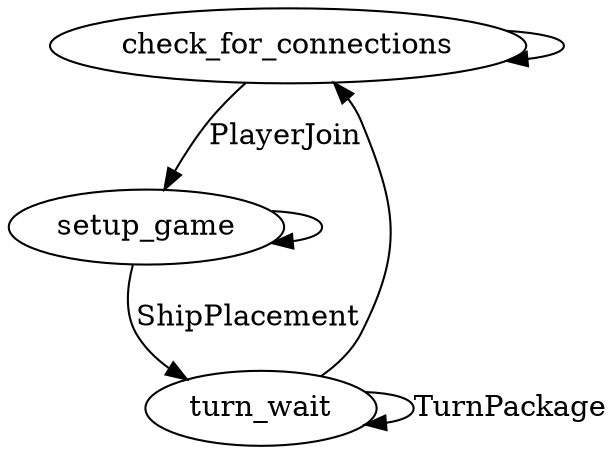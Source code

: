 digraph ServerStatemachine {
    check_for_connections
    setup_game
    turn_wait

    check_for_connections -> check_for_connections
    check_for_connections -> setup_game [label="PlayerJoin"]

    setup_game -> setup_game
    setup_game -> turn_wait [label="ShipPlacement"]

    turn_wait -> check_for_connections
    turn_wait -> turn_wait [label="TurnPackage"]
}
